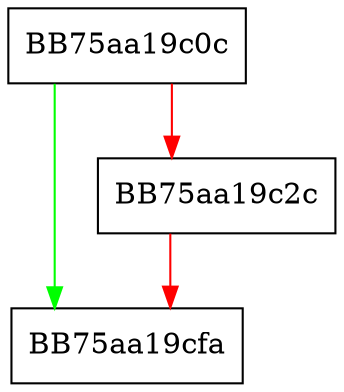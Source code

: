 digraph GetEmu32Context {
  node [shape="box"];
  graph [splines=ortho];
  BB75aa19c0c -> BB75aa19cfa [color="green"];
  BB75aa19c0c -> BB75aa19c2c [color="red"];
  BB75aa19c2c -> BB75aa19cfa [color="red"];
}